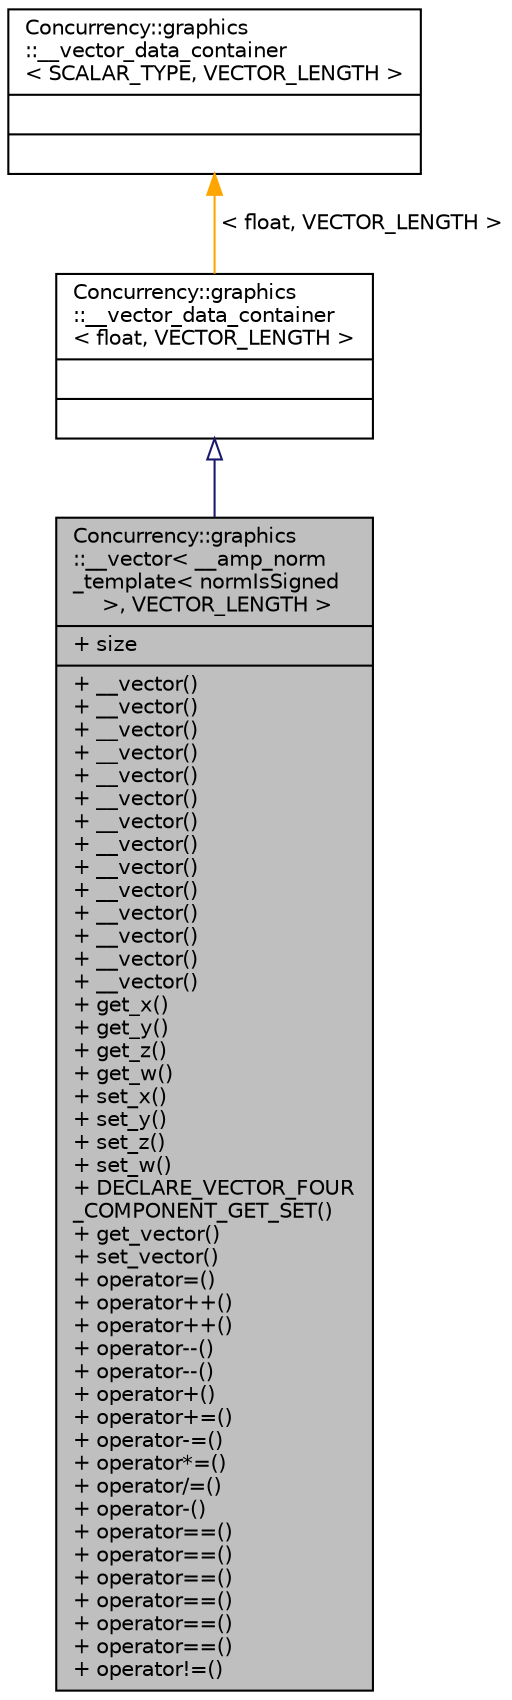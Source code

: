 digraph "Concurrency::graphics::__vector&lt; __amp_norm_template&lt; normIsSigned &gt;, VECTOR_LENGTH &gt;"
{
  edge [fontname="Helvetica",fontsize="10",labelfontname="Helvetica",labelfontsize="10"];
  node [fontname="Helvetica",fontsize="10",shape=record];
  Node1 [label="{Concurrency::graphics\l::__vector\< __amp_norm\l_template\< normIsSigned\l \>, VECTOR_LENGTH \>\n|+ size\l|+ __vector()\l+ __vector()\l+ __vector()\l+ __vector()\l+ __vector()\l+ __vector()\l+ __vector()\l+ __vector()\l+ __vector()\l+ __vector()\l+ __vector()\l+ __vector()\l+ __vector()\l+ __vector()\l+ get_x()\l+ get_y()\l+ get_z()\l+ get_w()\l+ set_x()\l+ set_y()\l+ set_z()\l+ set_w()\l+ DECLARE_VECTOR_FOUR\l_COMPONENT_GET_SET()\l+ get_vector()\l+ set_vector()\l+ operator=()\l+ operator++()\l+ operator++()\l+ operator--()\l+ operator--()\l+ operator+()\l+ operator+=()\l+ operator-=()\l+ operator*=()\l+ operator/=()\l+ operator-()\l+ operator==()\l+ operator==()\l+ operator==()\l+ operator==()\l+ operator==()\l+ operator==()\l+ operator!=()\l}",height=0.2,width=0.4,color="black", fillcolor="grey75", style="filled", fontcolor="black"];
  Node2 -> Node1 [dir="back",color="midnightblue",fontsize="10",style="solid",arrowtail="onormal",fontname="Helvetica"];
  Node2 [label="{Concurrency::graphics\l::__vector_data_container\l\< float, VECTOR_LENGTH \>\n||}",height=0.2,width=0.4,color="black", fillcolor="white", style="filled",URL="$classConcurrency_1_1graphics_1_1____vector__data__container.html"];
  Node3 -> Node2 [dir="back",color="orange",fontsize="10",style="solid",label=" \< float, VECTOR_LENGTH \>" ,fontname="Helvetica"];
  Node3 [label="{Concurrency::graphics\l::__vector_data_container\l\< SCALAR_TYPE, VECTOR_LENGTH \>\n||}",height=0.2,width=0.4,color="black", fillcolor="white", style="filled",URL="$classConcurrency_1_1graphics_1_1____vector__data__container.html"];
}
